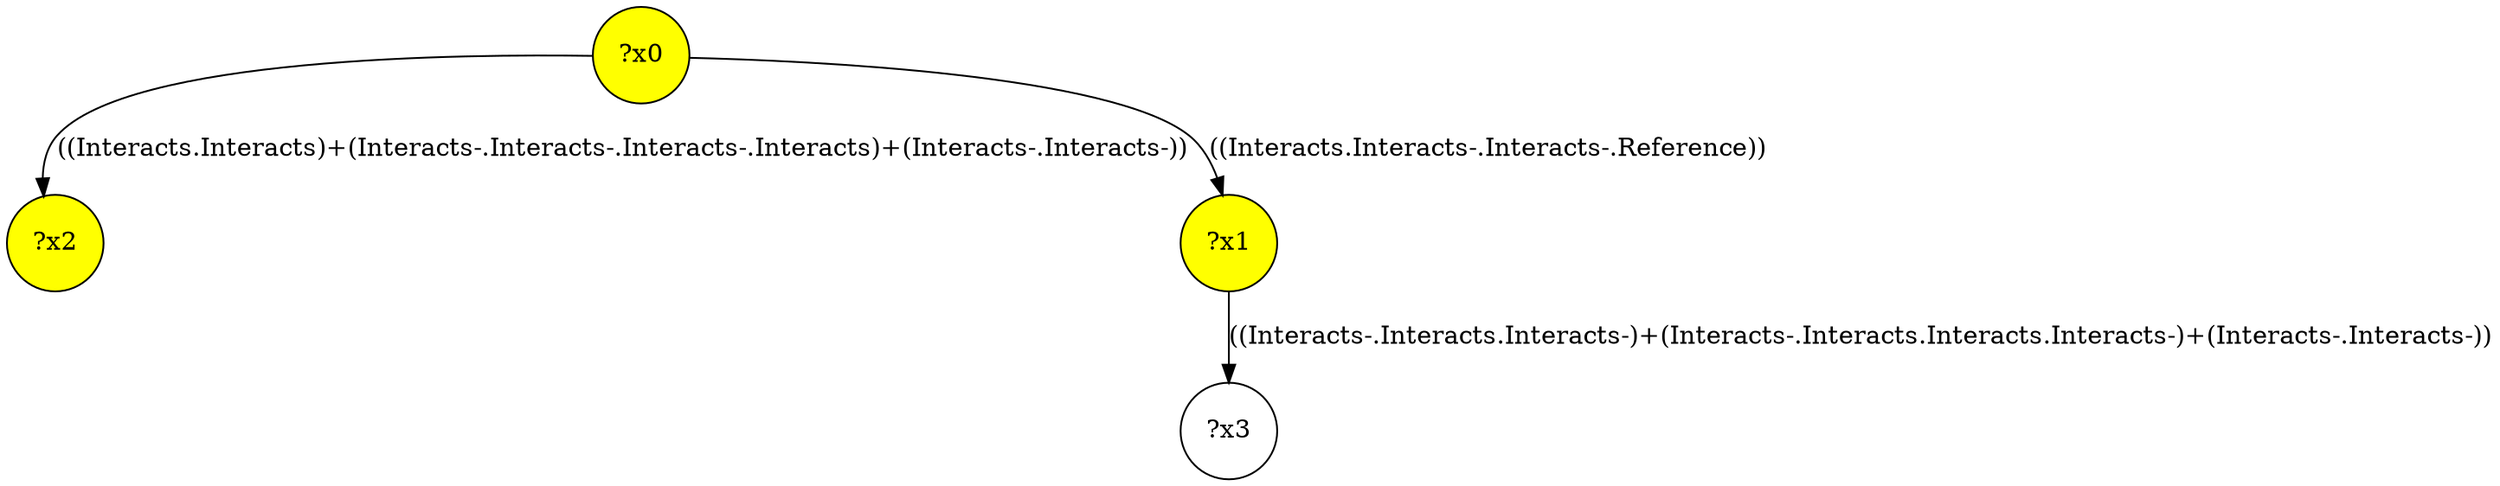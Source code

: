 digraph g {
	x2 [fillcolor="yellow", style="filled," shape=circle, label="?x2"];
	x1 [fillcolor="yellow", style="filled," shape=circle, label="?x1"];
	x0 [fillcolor="yellow", style="filled," shape=circle, label="?x0"];
	x0 -> x1 [label="((Interacts.Interacts-.Interacts-.Reference))"];
	x0 -> x2 [label="((Interacts.Interacts)+(Interacts-.Interacts-.Interacts-.Interacts)+(Interacts-.Interacts-))"];
	x3 [shape=circle, label="?x3"];
	x1 -> x3 [label="((Interacts-.Interacts.Interacts-)+(Interacts-.Interacts.Interacts.Interacts-)+(Interacts-.Interacts-))"];
}
